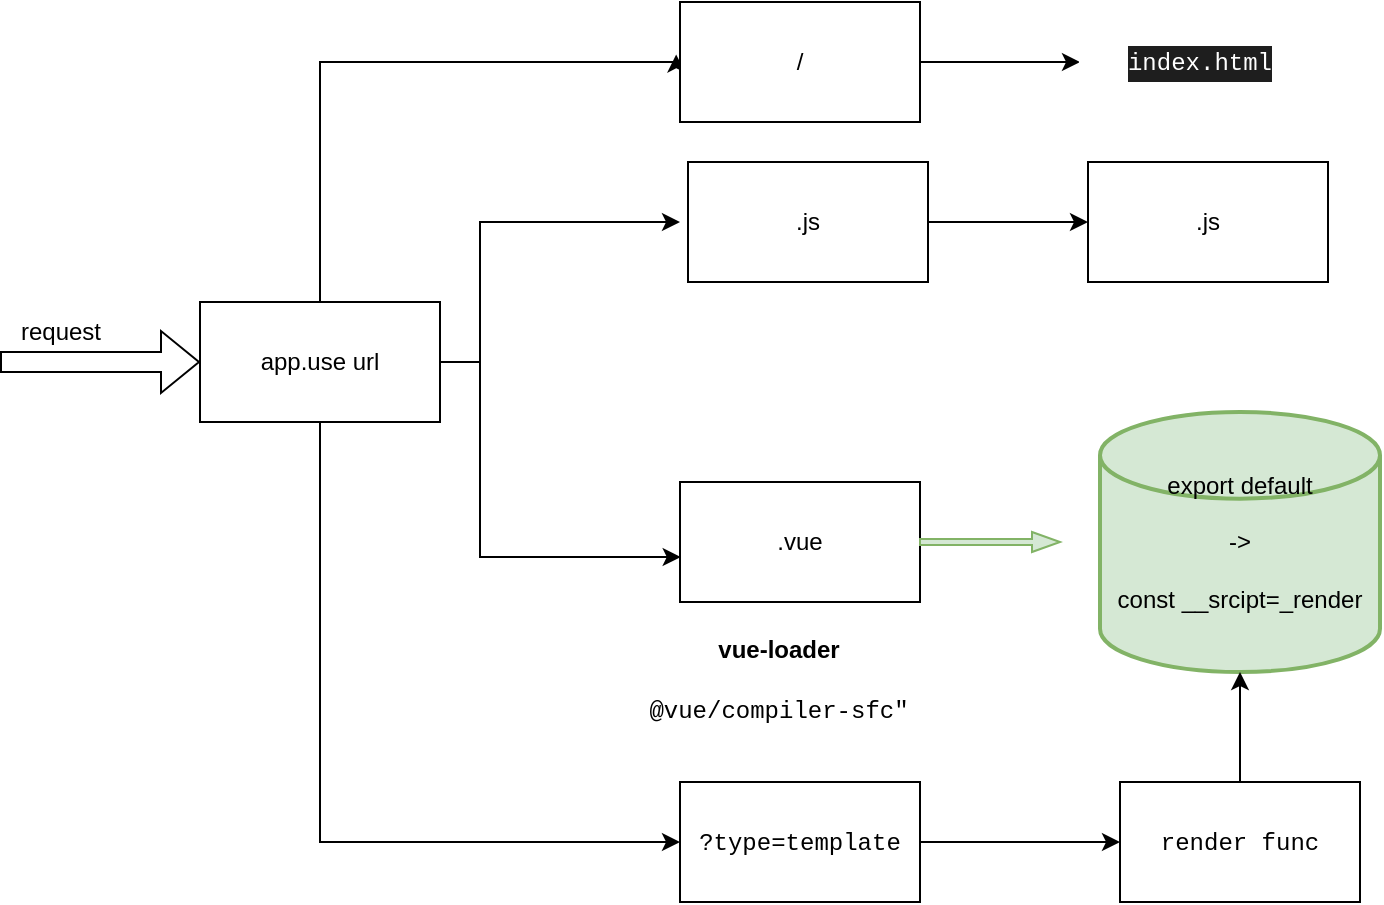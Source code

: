 <mxfile version="20.3.0" type="device"><diagram id="nMTIN2gsK6994wqM0Ew9" name="第 1 页"><mxGraphModel dx="1188" dy="1810" grid="1" gridSize="10" guides="1" tooltips="1" connect="1" arrows="1" fold="1" page="1" pageScale="1" pageWidth="827" pageHeight="1169" math="0" shadow="0"><root><mxCell id="0"/><mxCell id="1" parent="0"/><mxCell id="EdQlfpiKslHNk6olVXZX-4" style="edgeStyle=orthogonalEdgeStyle;rounded=0;orthogonalLoop=1;jettySize=auto;html=1;entryX=-0.016;entryY=0.437;entryDx=0;entryDy=0;entryPerimeter=0;" edge="1" parent="1" source="EdQlfpiKslHNk6olVXZX-1" target="EdQlfpiKslHNk6olVXZX-5"><mxGeometry relative="1" as="geometry"><mxPoint x="380" y="80" as="targetPoint"/><Array as="points"><mxPoint x="260" y="10"/><mxPoint x="438" y="10"/></Array></mxGeometry></mxCell><mxCell id="EdQlfpiKslHNk6olVXZX-21" style="edgeStyle=orthogonalEdgeStyle;rounded=0;orthogonalLoop=1;jettySize=auto;html=1;fontColor=#000000;" edge="1" parent="1" source="EdQlfpiKslHNk6olVXZX-1"><mxGeometry relative="1" as="geometry"><mxPoint x="440" y="90" as="targetPoint"/><Array as="points"><mxPoint x="340" y="160"/><mxPoint x="340" y="90"/></Array></mxGeometry></mxCell><mxCell id="EdQlfpiKslHNk6olVXZX-22" style="edgeStyle=orthogonalEdgeStyle;rounded=0;orthogonalLoop=1;jettySize=auto;html=1;entryX=0.003;entryY=0.625;entryDx=0;entryDy=0;entryPerimeter=0;fontColor=#000000;" edge="1" parent="1" source="EdQlfpiKslHNk6olVXZX-1" target="EdQlfpiKslHNk6olVXZX-11"><mxGeometry relative="1" as="geometry"><Array as="points"><mxPoint x="340" y="160"/><mxPoint x="340" y="258"/></Array></mxGeometry></mxCell><mxCell id="EdQlfpiKslHNk6olVXZX-24" style="edgeStyle=orthogonalEdgeStyle;rounded=0;orthogonalLoop=1;jettySize=auto;html=1;fontColor=#000000;" edge="1" parent="1" source="EdQlfpiKslHNk6olVXZX-1"><mxGeometry relative="1" as="geometry"><mxPoint x="440" y="400" as="targetPoint"/><Array as="points"><mxPoint x="260" y="400"/></Array></mxGeometry></mxCell><mxCell id="EdQlfpiKslHNk6olVXZX-1" value="app.use url" style="rounded=0;whiteSpace=wrap;html=1;" vertex="1" parent="1"><mxGeometry x="200" y="130" width="120" height="60" as="geometry"/></mxCell><mxCell id="EdQlfpiKslHNk6olVXZX-2" value="" style="shape=flexArrow;endArrow=classic;html=1;rounded=0;" edge="1" parent="1"><mxGeometry width="50" height="50" relative="1" as="geometry"><mxPoint x="100" y="160" as="sourcePoint"/><mxPoint x="200" y="160" as="targetPoint"/></mxGeometry></mxCell><mxCell id="EdQlfpiKslHNk6olVXZX-3" value="request" style="text;html=1;align=center;verticalAlign=middle;resizable=0;points=[];autosize=1;strokeColor=none;fillColor=none;" vertex="1" parent="1"><mxGeometry x="100" y="130" width="60" height="30" as="geometry"/></mxCell><mxCell id="EdQlfpiKslHNk6olVXZX-7" value="" style="edgeStyle=orthogonalEdgeStyle;rounded=0;orthogonalLoop=1;jettySize=auto;html=1;" edge="1" parent="1" source="EdQlfpiKslHNk6olVXZX-5" target="EdQlfpiKslHNk6olVXZX-6"><mxGeometry relative="1" as="geometry"/></mxCell><mxCell id="EdQlfpiKslHNk6olVXZX-5" value="/" style="rounded=0;whiteSpace=wrap;html=1;" vertex="1" parent="1"><mxGeometry x="440" y="-20" width="120" height="60" as="geometry"/></mxCell><mxCell id="EdQlfpiKslHNk6olVXZX-6" value="&lt;div style=&quot;background-color: rgb(30, 30, 30); font-family: Menlo, Monaco, &amp;quot;Courier New&amp;quot;, monospace; font-weight: normal; font-size: 12px; line-height: 18px;&quot;&gt;&lt;font color=&quot;#ffffff&quot;&gt;index.html&lt;/font&gt;&lt;/div&gt;" style="rounded=0;whiteSpace=wrap;html=1;strokeColor=#FFFFFF;" vertex="1" parent="1"><mxGeometry x="640" y="-20" width="120" height="60" as="geometry"/></mxCell><mxCell id="EdQlfpiKslHNk6olVXZX-32" value="" style="edgeStyle=orthogonalEdgeStyle;rounded=0;orthogonalLoop=1;jettySize=auto;html=1;fontColor=#000000;" edge="1" parent="1" source="EdQlfpiKslHNk6olVXZX-9" target="EdQlfpiKslHNk6olVXZX-31"><mxGeometry relative="1" as="geometry"/></mxCell><mxCell id="EdQlfpiKslHNk6olVXZX-9" value=".js" style="rounded=0;whiteSpace=wrap;html=1;" vertex="1" parent="1"><mxGeometry x="444" y="60" width="120" height="60" as="geometry"/></mxCell><mxCell id="EdQlfpiKslHNk6olVXZX-11" value=".vue" style="rounded=0;whiteSpace=wrap;html=1;" vertex="1" parent="1"><mxGeometry x="440" y="220" width="120" height="60" as="geometry"/></mxCell><mxCell id="EdQlfpiKslHNk6olVXZX-12" value="&lt;b&gt;&lt;font color=&quot;#000000&quot;&gt;vue-loader&lt;br&gt;&lt;br&gt;&lt;/font&gt;&lt;/b&gt;&lt;div style=&quot;font-family: Menlo, Monaco, &amp;quot;Courier New&amp;quot;, monospace; line-height: 18px;&quot;&gt;&lt;font color=&quot;#000000&quot;&gt;@vue/compiler-sfc&quot;&lt;/font&gt;&lt;/div&gt;" style="text;html=1;align=center;verticalAlign=middle;resizable=0;points=[];autosize=1;strokeColor=none;fillColor=none;fontColor=#FFFFFF;" vertex="1" parent="1"><mxGeometry x="414" y="290" width="150" height="60" as="geometry"/></mxCell><mxCell id="EdQlfpiKslHNk6olVXZX-19" value="" style="shape=singleArrow;whiteSpace=wrap;html=1;labelBackgroundColor=none;strokeColor=#82b366;fillColor=#d5e8d4;" vertex="1" parent="1"><mxGeometry x="560" y="245" width="70" height="10" as="geometry"/></mxCell><mxCell id="EdQlfpiKslHNk6olVXZX-23" value="export default&lt;br&gt;&lt;br&gt;-&amp;gt;&lt;br&gt;&lt;br&gt;const __srcipt=_render" style="strokeWidth=2;html=1;shape=mxgraph.flowchart.database;whiteSpace=wrap;labelBackgroundColor=none;strokeColor=#82b366;fillColor=#d5e8d4;" vertex="1" parent="1"><mxGeometry x="650" y="185" width="140" height="130" as="geometry"/></mxCell><mxCell id="EdQlfpiKslHNk6olVXZX-29" value="" style="edgeStyle=orthogonalEdgeStyle;rounded=0;orthogonalLoop=1;jettySize=auto;html=1;fontColor=#000000;" edge="1" parent="1" source="EdQlfpiKslHNk6olVXZX-25" target="EdQlfpiKslHNk6olVXZX-28"><mxGeometry relative="1" as="geometry"/></mxCell><mxCell id="EdQlfpiKslHNk6olVXZX-25" value="&lt;div style=&quot;font-family: Menlo, Monaco, &amp;quot;Courier New&amp;quot;, monospace; font-weight: normal; font-size: 12px; line-height: 18px;&quot;&gt;&lt;div style=&quot;&quot;&gt;?type=template&lt;/div&gt;&lt;/div&gt;" style="rounded=0;whiteSpace=wrap;html=1;labelBackgroundColor=none;strokeColor=#000000;fontColor=#000000;" vertex="1" parent="1"><mxGeometry x="440" y="370" width="120" height="60" as="geometry"/></mxCell><mxCell id="EdQlfpiKslHNk6olVXZX-30" value="" style="edgeStyle=orthogonalEdgeStyle;rounded=0;orthogonalLoop=1;jettySize=auto;html=1;fontColor=#000000;" edge="1" parent="1" source="EdQlfpiKslHNk6olVXZX-28" target="EdQlfpiKslHNk6olVXZX-23"><mxGeometry relative="1" as="geometry"/></mxCell><mxCell id="EdQlfpiKslHNk6olVXZX-28" value="&lt;div style=&quot;font-family: Menlo, Monaco, &amp;quot;Courier New&amp;quot;, monospace; font-weight: normal; font-size: 12px; line-height: 18px;&quot;&gt;&lt;div style=&quot;&quot;&gt;render func&lt;/div&gt;&lt;/div&gt;" style="rounded=0;whiteSpace=wrap;html=1;labelBackgroundColor=none;strokeColor=#000000;fontColor=#000000;" vertex="1" parent="1"><mxGeometry x="660" y="370" width="120" height="60" as="geometry"/></mxCell><mxCell id="EdQlfpiKslHNk6olVXZX-31" value=".js" style="rounded=0;whiteSpace=wrap;html=1;" vertex="1" parent="1"><mxGeometry x="644" y="60" width="120" height="60" as="geometry"/></mxCell></root></mxGraphModel></diagram></mxfile>
